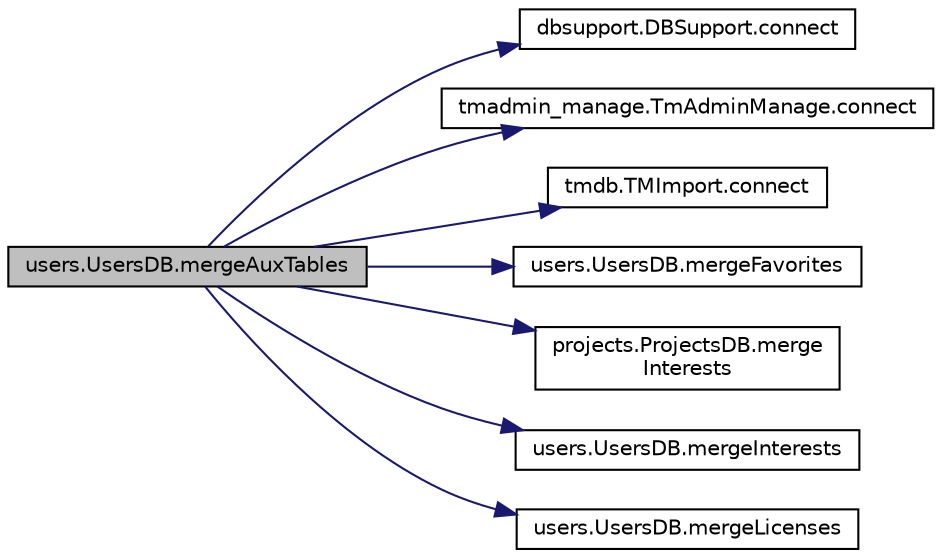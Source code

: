 digraph "users.UsersDB.mergeAuxTables"
{
 // LATEX_PDF_SIZE
  edge [fontname="Helvetica",fontsize="10",labelfontname="Helvetica",labelfontsize="10"];
  node [fontname="Helvetica",fontsize="10",shape=record];
  rankdir="LR";
  Node1 [label="users.UsersDB.mergeAuxTables",height=0.2,width=0.4,color="black", fillcolor="grey75", style="filled", fontcolor="black",tooltip=" "];
  Node1 -> Node2 [color="midnightblue",fontsize="10",style="solid",fontname="Helvetica"];
  Node2 [label="dbsupport.DBSupport.connect",height=0.2,width=0.4,color="black", fillcolor="white", style="filled",URL="$classdbsupport_1_1DBSupport.html#a423958bd07794c43ae6d0001fcac5871",tooltip=" "];
  Node1 -> Node3 [color="midnightblue",fontsize="10",style="solid",fontname="Helvetica"];
  Node3 [label="tmadmin_manage.TmAdminManage.connect",height=0.2,width=0.4,color="black", fillcolor="white", style="filled",URL="$classtmadmin__manage_1_1TmAdminManage.html#a73e2c378e714adf64beeb922a4431b28",tooltip=" "];
  Node1 -> Node4 [color="midnightblue",fontsize="10",style="solid",fontname="Helvetica"];
  Node4 [label="tmdb.TMImport.connect",height=0.2,width=0.4,color="black", fillcolor="white", style="filled",URL="$classtmdb_1_1TMImport.html#a6f8a3419014e5b6bdffecef12aaa79b2",tooltip=" "];
  Node1 -> Node5 [color="midnightblue",fontsize="10",style="solid",fontname="Helvetica"];
  Node5 [label="users.UsersDB.mergeFavorites",height=0.2,width=0.4,color="black", fillcolor="white", style="filled",URL="$classusers_1_1UsersDB.html#ab4ee25a7439f31bef7f993f693349a24",tooltip=" "];
  Node1 -> Node6 [color="midnightblue",fontsize="10",style="solid",fontname="Helvetica"];
  Node6 [label="projects.ProjectsDB.merge\lInterests",height=0.2,width=0.4,color="black", fillcolor="white", style="filled",URL="$classprojects_1_1ProjectsDB.html#a31bb5e23d5de571b9d2dee88ff1a736c",tooltip=" "];
  Node1 -> Node7 [color="midnightblue",fontsize="10",style="solid",fontname="Helvetica"];
  Node7 [label="users.UsersDB.mergeInterests",height=0.2,width=0.4,color="black", fillcolor="white", style="filled",URL="$classusers_1_1UsersDB.html#ace3dd5c5c9d13b55ec32a0da26a06f2c",tooltip=" "];
  Node1 -> Node8 [color="midnightblue",fontsize="10",style="solid",fontname="Helvetica"];
  Node8 [label="users.UsersDB.mergeLicenses",height=0.2,width=0.4,color="black", fillcolor="white", style="filled",URL="$classusers_1_1UsersDB.html#a6255686dd986eae2f74bcef6dc99cdc0",tooltip=" "];
}
